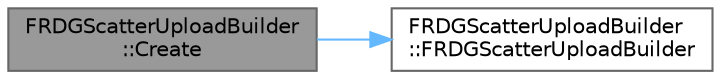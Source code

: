 digraph "FRDGScatterUploadBuilder::Create"
{
 // INTERACTIVE_SVG=YES
 // LATEX_PDF_SIZE
  bgcolor="transparent";
  edge [fontname=Helvetica,fontsize=10,labelfontname=Helvetica,labelfontsize=10];
  node [fontname=Helvetica,fontsize=10,shape=box,height=0.2,width=0.4];
  rankdir="LR";
  Node1 [id="Node000001",label="FRDGScatterUploadBuilder\l::Create",height=0.2,width=0.4,color="gray40", fillcolor="grey60", style="filled", fontcolor="black",tooltip=" "];
  Node1 -> Node2 [id="edge1_Node000001_Node000002",color="steelblue1",style="solid",tooltip=" "];
  Node2 [id="Node000002",label="FRDGScatterUploadBuilder\l::FRDGScatterUploadBuilder",height=0.2,width=0.4,color="grey40", fillcolor="white", style="filled",URL="$dd/d50/classFRDGScatterUploadBuilder.html#aa7da4ee7b542ff2832c2c25e04b34b07",tooltip=" "];
}
